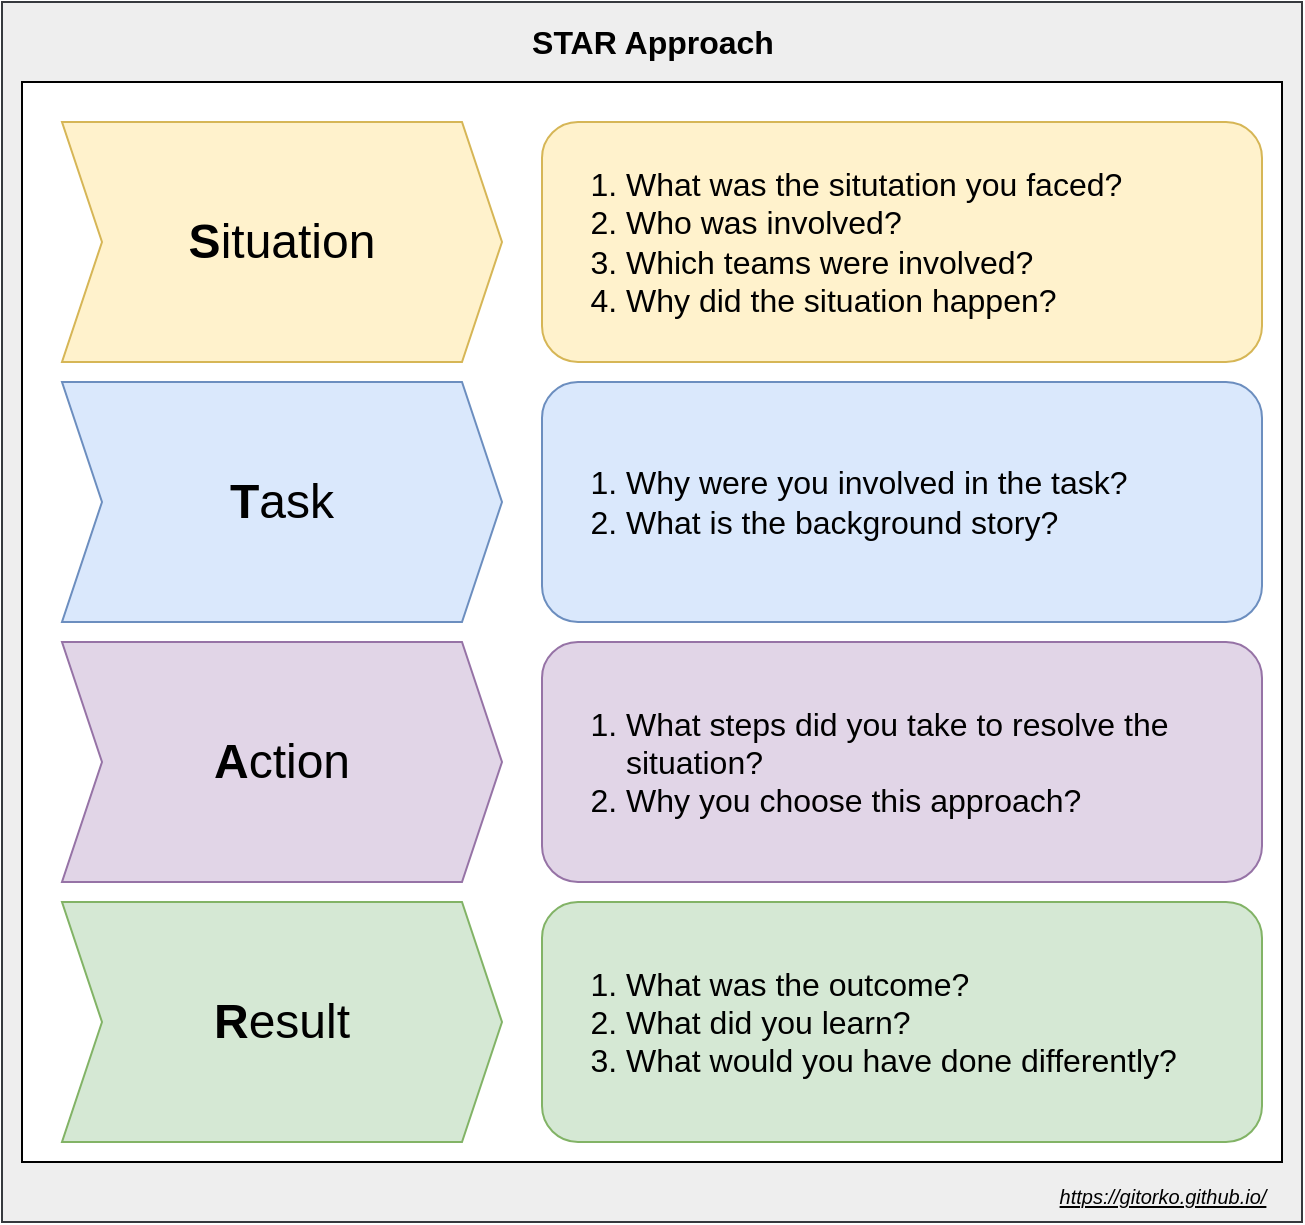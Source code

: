 <mxfile version="12.6.5" type="device"><diagram id="DZ3wIjb-4QPBBq2PQ-tT" name="Page-1"><mxGraphModel dx="1422" dy="710" grid="1" gridSize="10" guides="1" tooltips="1" connect="1" arrows="1" fold="1" page="1" pageScale="1" pageWidth="500" pageHeight="1200" math="0" shadow="0"><root><mxCell id="0"/><mxCell id="1" parent="0"/><mxCell id="w3W5-uBpct9wieRCC-8A-12" value="" style="rounded=0;whiteSpace=wrap;html=1;fontSize=16;fillColor=#eeeeee;strokeColor=#36393d;" vertex="1" parent="1"><mxGeometry x="-460" y="40" width="650" height="610" as="geometry"/></mxCell><mxCell id="w3W5-uBpct9wieRCC-8A-11" value="" style="rounded=0;whiteSpace=wrap;html=1;fontSize=16;" vertex="1" parent="1"><mxGeometry x="-450" y="80" width="630" height="540" as="geometry"/></mxCell><mxCell id="w3W5-uBpct9wieRCC-8A-1" value="&lt;font style=&quot;font-size: 24px&quot;&gt;&lt;b&gt;S&lt;/b&gt;ituation&lt;/font&gt;" style="shape=step;perimeter=stepPerimeter;whiteSpace=wrap;html=1;fixedSize=1;fillColor=#fff2cc;strokeColor=#d6b656;align=center;" vertex="1" parent="1"><mxGeometry x="-430" y="100" width="220" height="120" as="geometry"/></mxCell><mxCell id="w3W5-uBpct9wieRCC-8A-4" value="&lt;ol style=&quot;white-space: normal&quot;&gt;&lt;li&gt;What was the situtation you faced?&lt;/li&gt;&lt;li&gt;Who was involved?&lt;/li&gt;&lt;li&gt;Which teams were involved?&lt;/li&gt;&lt;li&gt;Why did the situation happen?&lt;/li&gt;&lt;/ol&gt;" style="rounded=1;whiteSpace=wrap;html=1;fontSize=16;align=left;fillColor=#fff2cc;strokeColor=#d6b656;" vertex="1" parent="1"><mxGeometry x="-190" y="100" width="360" height="120" as="geometry"/></mxCell><mxCell id="w3W5-uBpct9wieRCC-8A-5" value="&lt;span style=&quot;font-size: 24px&quot;&gt;&lt;b&gt;T&lt;/b&gt;ask&lt;/span&gt;" style="shape=step;perimeter=stepPerimeter;whiteSpace=wrap;html=1;fixedSize=1;fillColor=#dae8fc;strokeColor=#6c8ebf;align=center;" vertex="1" parent="1"><mxGeometry x="-430" y="230" width="220" height="120" as="geometry"/></mxCell><mxCell id="w3W5-uBpct9wieRCC-8A-6" value="&lt;ol style=&quot;white-space: normal&quot;&gt;&lt;li&gt;Why were you involved in the task?&lt;/li&gt;&lt;li&gt;What is the background story?&lt;/li&gt;&lt;/ol&gt;" style="rounded=1;whiteSpace=wrap;html=1;fontSize=16;align=left;fillColor=#dae8fc;strokeColor=#6c8ebf;" vertex="1" parent="1"><mxGeometry x="-190" y="230" width="360" height="120" as="geometry"/></mxCell><mxCell id="w3W5-uBpct9wieRCC-8A-7" value="&lt;span style=&quot;font-size: 24px&quot;&gt;&lt;b&gt;A&lt;/b&gt;ction&lt;/span&gt;" style="shape=step;perimeter=stepPerimeter;whiteSpace=wrap;html=1;fixedSize=1;fillColor=#e1d5e7;strokeColor=#9673a6;align=center;" vertex="1" parent="1"><mxGeometry x="-430" y="360" width="220" height="120" as="geometry"/></mxCell><mxCell id="w3W5-uBpct9wieRCC-8A-8" value="&lt;ol style=&quot;white-space: normal&quot;&gt;&lt;li&gt;What steps did you take to resolve the situation?&lt;/li&gt;&lt;li&gt;Why you choose this approach?&lt;/li&gt;&lt;/ol&gt;" style="rounded=1;whiteSpace=wrap;html=1;fontSize=16;align=left;fillColor=#e1d5e7;strokeColor=#9673a6;" vertex="1" parent="1"><mxGeometry x="-190" y="360" width="360" height="120" as="geometry"/></mxCell><mxCell id="w3W5-uBpct9wieRCC-8A-9" value="&lt;span style=&quot;font-size: 24px&quot;&gt;&lt;b&gt;R&lt;/b&gt;esult&lt;/span&gt;" style="shape=step;perimeter=stepPerimeter;whiteSpace=wrap;html=1;fixedSize=1;fillColor=#d5e8d4;strokeColor=#82b366;align=center;" vertex="1" parent="1"><mxGeometry x="-430" y="490" width="220" height="120" as="geometry"/></mxCell><mxCell id="w3W5-uBpct9wieRCC-8A-10" value="&lt;ol style=&quot;white-space: normal&quot;&gt;&lt;li&gt;What was the outcome?&lt;/li&gt;&lt;li&gt;What did you learn?&lt;/li&gt;&lt;li&gt;What would you have done differently?&lt;/li&gt;&lt;/ol&gt;" style="rounded=1;whiteSpace=wrap;html=1;fontSize=16;align=left;fillColor=#d5e8d4;strokeColor=#82b366;" vertex="1" parent="1"><mxGeometry x="-190" y="490" width="360" height="120" as="geometry"/></mxCell><mxCell id="w3W5-uBpct9wieRCC-8A-13" value="&lt;font style=&quot;font-size: 10px&quot;&gt;&lt;i&gt;&lt;u&gt;https://gitorko.github.io/&lt;/u&gt;&lt;/i&gt;&lt;/font&gt;" style="text;html=1;align=center;verticalAlign=middle;resizable=0;points=[];autosize=1;fontSize=16;" vertex="1" parent="1"><mxGeometry x="60" y="620" width="120" height="30" as="geometry"/></mxCell><mxCell id="w3W5-uBpct9wieRCC-8A-14" value="STAR Approach" style="text;html=1;strokeColor=none;fillColor=none;align=center;verticalAlign=middle;whiteSpace=wrap;rounded=0;fontSize=16;fontStyle=1" vertex="1" parent="1"><mxGeometry x="-212.5" y="50" width="155" height="20" as="geometry"/></mxCell></root></mxGraphModel></diagram></mxfile>
